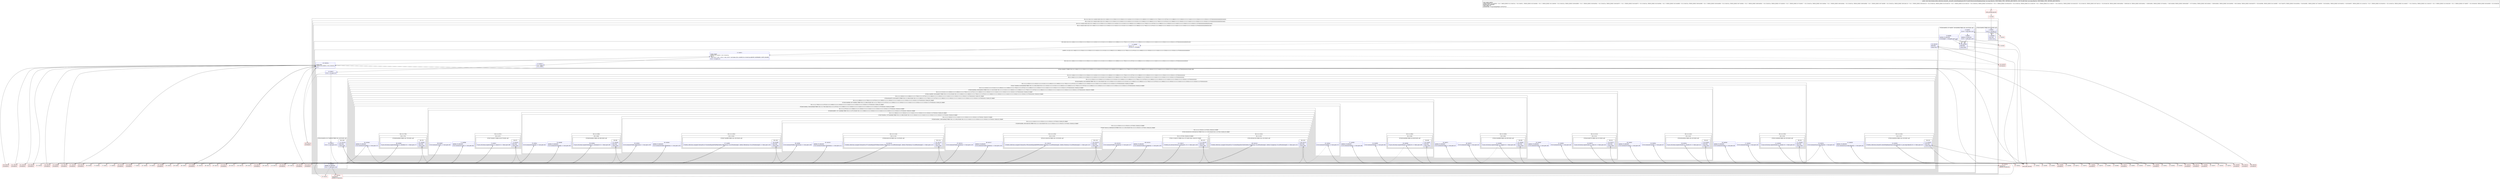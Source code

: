 digraph "CFG forkotlin.collections.ArraysKt__ArraysKt.contentDeepEquals([Ljava\/lang\/Object;[Ljava\/lang\/Object;)Z" {
subgraph cluster_Region_56052038 {
label = "R(1:(2:(1:3)|(1:(2:(1:145)|(3:10|(3:12|(1:(2:(1:140)|(1:(1:(1:(1:23)))(1:(1:(1:(1:33)))(1:(1:(1:(1:42)))(1:(1:(1:(1:51)))(1:(1:(1:(1:60)))(1:(1:(1:(1:69)))(1:(1:(1:(1:78)))(1:(1:(1:(1:87)))(1:(1:(1:(1:96)))(1:(1:(1:(1:105)))(1:(1:(1:(1:114)))(1:(1:(1:(1:123)))(1:(1:(1:(1:132)))(1:(1:137)(0)))))))))))))))))(0)|25)|144)))))";
node [shape=record,color=blue];
subgraph cluster_Region_2089733229 {
label = "R(2:(1:3)|(1:(2:(1:145)|(3:10|(3:12|(1:(2:(1:140)|(1:(1:(1:(1:23)))(1:(1:(1:(1:33)))(1:(1:(1:(1:42)))(1:(1:(1:(1:51)))(1:(1:(1:(1:60)))(1:(1:(1:(1:69)))(1:(1:(1:(1:78)))(1:(1:(1:(1:87)))(1:(1:(1:(1:96)))(1:(1:(1:(1:105)))(1:(1:(1:(1:114)))(1:(1:(1:(1:123)))(1:(1:(1:(1:132)))(1:(1:137)(0)))))))))))))))))(0)|25)|144))))";
node [shape=record,color=blue];
subgraph cluster_IfRegion_407294844 {
label = "IF [B:3:0x0001] THEN: R(1:3) ELSE: null";
node [shape=record,color=blue];
Node_3 [shape=record,label="{3\:\ 0x0001|if (r8 == r9) goto L3\l}"];
subgraph cluster_Region_1706245789 {
label = "R(1:3)";
node [shape=record,color=blue];
Node_4 [shape=record,label="{4\:\ 0x0003|RETURN\l|return true\l}"];
}
}
subgraph cluster_Region_1553421844 {
label = "R(1:(2:(1:145)|(3:10|(3:12|(1:(2:(1:140)|(1:(1:(1:(1:23)))(1:(1:(1:(1:33)))(1:(1:(1:(1:42)))(1:(1:(1:(1:51)))(1:(1:(1:(1:60)))(1:(1:(1:(1:69)))(1:(1:(1:(1:78)))(1:(1:(1:(1:87)))(1:(1:(1:(1:96)))(1:(1:(1:(1:105)))(1:(1:(1:(1:114)))(1:(1:(1:(1:123)))(1:(1:(1:(1:132)))(1:(1:137)(0)))))))))))))))))(0)|25)|144)))";
node [shape=record,color=blue];
subgraph cluster_Region_1458574415 {
label = "R(2:(1:145)|(3:10|(3:12|(1:(2:(1:140)|(1:(1:(1:(1:23)))(1:(1:(1:(1:33)))(1:(1:(1:(1:42)))(1:(1:(1:(1:51)))(1:(1:(1:(1:60)))(1:(1:(1:(1:69)))(1:(1:(1:(1:78)))(1:(1:(1:(1:87)))(1:(1:(1:(1:96)))(1:(1:(1:(1:105)))(1:(1:(1:(1:114)))(1:(1:(1:(1:123)))(1:(1:(1:(1:132)))(1:(1:137)(0)))))))))))))))))(0)|25)|144))";
node [shape=record,color=blue];
subgraph cluster_IfRegion_2021908702 {
label = "IF [B:6:0x0005, B:7:0x0007, B:9:0x000b] THEN: R(1:145) ELSE: null";
node [shape=record,color=blue];
Node_6 [shape=record,label="{6\:\ 0x0005|if (r8 == null) goto L145\l}"];
Node_7 [shape=record,label="{7\:\ 0x0007|ADDED_TO_REGION\l|if (r9 == null) goto L145\l}"];
Node_9 [shape=record,label="{9\:\ 0x000b|ADDED_TO_REGION\l|if (r8.length != r9.length) goto L145\l}"];
subgraph cluster_Region_70811269 {
label = "R(1:145)";
node [shape=record,color=blue];
Node_116 [shape=record,label="{116\:\ 0x0160|RETURN\l|return false\l}"];
}
}
subgraph cluster_Region_881530682 {
label = "R(3:10|(3:12|(1:(2:(1:140)|(1:(1:(1:(1:23)))(1:(1:(1:(1:33)))(1:(1:(1:(1:42)))(1:(1:(1:(1:51)))(1:(1:(1:(1:60)))(1:(1:(1:(1:69)))(1:(1:(1:(1:78)))(1:(1:(1:(1:87)))(1:(1:(1:(1:96)))(1:(1:(1:(1:105)))(1:(1:(1:(1:114)))(1:(1:(1:(1:123)))(1:(1:(1:(1:132)))(1:(1:137)(0)))))))))))))))))(0)|25)|144)";
node [shape=record,color=blue];
Node_11 [shape=record,label="{11\:\ 0x000f|int r2 = 0\lint int r3 = r8.length\l}"];
subgraph cluster_LoopRegion_1242185771 {
label = "LOOP:0: (3:12|(1:(2:(1:140)|(1:(1:(1:(1:23)))(1:(1:(1:(1:33)))(1:(1:(1:(1:42)))(1:(1:(1:(1:51)))(1:(1:(1:(1:60)))(1:(1:(1:(1:69)))(1:(1:(1:(1:78)))(1:(1:(1:(1:87)))(1:(1:(1:(1:96)))(1:(1:(1:(1:105)))(1:(1:(1:(1:114)))(1:(1:(1:(1:123)))(1:(1:(1:(1:132)))(1:(1:137)(0)))))))))))))))))(0)|25)";
node [shape=record,color=blue];
Node_12 [shape=record,label="{12\:\ 0x0011|LOOP_START\lLOOP:0: B:12:0x0011\-\>B:113:0x015a\lPHI: r2 \l  PHI: (r2v2 'i' int) = (r2v1 'i' int), (r2v3 'i' int) binds: [B:11:0x000f, B:113:0x015a] A[DONT_GENERATE, DONT_INLINE]\l|if (r2 \< r3) goto L12\l}"];
subgraph cluster_Region_1269495381 {
label = "R(3:12|(1:(2:(1:140)|(1:(1:(1:(1:23)))(1:(1:(1:(1:33)))(1:(1:(1:(1:42)))(1:(1:(1:(1:51)))(1:(1:(1:(1:60)))(1:(1:(1:(1:69)))(1:(1:(1:(1:78)))(1:(1:(1:(1:87)))(1:(1:(1:(1:96)))(1:(1:(1:(1:105)))(1:(1:(1:(1:114)))(1:(1:(1:(1:123)))(1:(1:(1:(1:132)))(1:(1:137)(0)))))))))))))))))(0)|25)";
node [shape=record,color=blue];
Node_13 [shape=record,label="{13\:\ 0x0013|T r4 = r8[r2]\lT r5 = r9[r2]\l}"];
subgraph cluster_IfRegion_1699113258 {
label = "IF [B:14:0x0017] THEN: R(1:(2:(1:140)|(1:(1:(1:(1:23)))(1:(1:(1:(1:33)))(1:(1:(1:(1:42)))(1:(1:(1:(1:51)))(1:(1:(1:(1:60)))(1:(1:(1:(1:69)))(1:(1:(1:(1:78)))(1:(1:(1:(1:87)))(1:(1:(1:(1:96)))(1:(1:(1:(1:105)))(1:(1:(1:(1:114)))(1:(1:(1:(1:123)))(1:(1:(1:(1:132)))(1:(1:137)(0))))))))))))))))) ELSE: R(0)";
node [shape=record,color=blue];
Node_14 [shape=record,label="{14\:\ 0x0017|if (r4 != r5) goto L14\l}"];
subgraph cluster_Region_1660534752 {
label = "R(1:(2:(1:140)|(1:(1:(1:(1:23)))(1:(1:(1:(1:33)))(1:(1:(1:(1:42)))(1:(1:(1:(1:51)))(1:(1:(1:(1:60)))(1:(1:(1:(1:69)))(1:(1:(1:(1:78)))(1:(1:(1:(1:87)))(1:(1:(1:(1:96)))(1:(1:(1:(1:105)))(1:(1:(1:(1:114)))(1:(1:(1:(1:123)))(1:(1:(1:(1:132)))(1:(1:137)(0)))))))))))))))))";
node [shape=record,color=blue];
subgraph cluster_Region_889032092 {
label = "R(2:(1:140)|(1:(1:(1:(1:23)))(1:(1:(1:(1:33)))(1:(1:(1:(1:42)))(1:(1:(1:(1:51)))(1:(1:(1:(1:60)))(1:(1:(1:(1:69)))(1:(1:(1:(1:78)))(1:(1:(1:(1:87)))(1:(1:(1:(1:96)))(1:(1:(1:(1:105)))(1:(1:(1:(1:114)))(1:(1:(1:(1:123)))(1:(1:(1:(1:132)))(1:(1:137)(0))))))))))))))))";
node [shape=record,color=blue];
subgraph cluster_IfRegion_160989311 {
label = "IF [B:16:0x001b, B:17:0x001d] THEN: R(1:140) ELSE: null";
node [shape=record,color=blue];
Node_16 [shape=record,label="{16\:\ 0x001b|if (r4 == null) goto L141\l}"];
Node_17 [shape=record,label="{17\:\ 0x001d|ADDED_TO_REGION\l|if (r5 == null) goto L139\l}"];
subgraph cluster_Region_1394548429 {
label = "R(1:140)";
node [shape=record,color=blue];
Node_114 [shape=record,label="{114\:\ 0x015e|RETURN\l|return false\l}"];
}
}
subgraph cluster_Region_345280125 {
label = "R(1:(1:(1:(1:23)))(1:(1:(1:(1:33)))(1:(1:(1:(1:42)))(1:(1:(1:(1:51)))(1:(1:(1:(1:60)))(1:(1:(1:(1:69)))(1:(1:(1:(1:78)))(1:(1:(1:(1:87)))(1:(1:(1:(1:96)))(1:(1:(1:(1:105)))(1:(1:(1:(1:114)))(1:(1:(1:(1:123)))(1:(1:(1:(1:132)))(1:(1:137)(0)))))))))))))))";
node [shape=record,color=blue];
subgraph cluster_IfRegion_285971071 {
label = "IF [B:20:0x0024, B:22:0x0028] THEN: R(1:(1:(1:23))) ELSE: R(1:(1:(1:(1:33)))(1:(1:(1:(1:42)))(1:(1:(1:(1:51)))(1:(1:(1:(1:60)))(1:(1:(1:(1:69)))(1:(1:(1:(1:78)))(1:(1:(1:(1:87)))(1:(1:(1:(1:96)))(1:(1:(1:(1:105)))(1:(1:(1:(1:114)))(1:(1:(1:(1:123)))(1:(1:(1:(1:132)))(1:(1:137)(0))))))))))))))";
node [shape=record,color=blue];
Node_20 [shape=record,label="{20\:\ 0x0024|if ((r4 instanceof java.lang.Object[]) == true) goto L18\l}"];
Node_22 [shape=record,label="{22\:\ 0x0028|ADDED_TO_REGION\l|if ((r5 instanceof java.lang.Object[]) == true) goto L20\l}"];
subgraph cluster_Region_993867184 {
label = "R(1:(1:(1:23)))";
node [shape=record,color=blue];
subgraph cluster_Region_1668603430 {
label = "R(1:(1:23))";
node [shape=record,color=blue];
subgraph cluster_IfRegion_227526229 {
label = "IF [B:24:0x0034] THEN: R(1:23) ELSE: null";
node [shape=record,color=blue];
Node_24 [shape=record,label="{24\:\ 0x0034|if (kotlin.collections.ArraysKt.contentDeepEquals((java.lang.Object[]) r4, (java.lang.Object[]) r5) == false) goto L22\l}"];
subgraph cluster_Region_1211518451 {
label = "R(1:23)";
node [shape=record,color=blue];
Node_25 [shape=record,label="{25\:\ 0x0036|RETURN\l|return false\l}"];
}
}
}
}
subgraph cluster_Region_2019677678 {
label = "R(1:(1:(1:(1:33)))(1:(1:(1:(1:42)))(1:(1:(1:(1:51)))(1:(1:(1:(1:60)))(1:(1:(1:(1:69)))(1:(1:(1:(1:78)))(1:(1:(1:(1:87)))(1:(1:(1:(1:96)))(1:(1:(1:(1:105)))(1:(1:(1:(1:114)))(1:(1:(1:(1:123)))(1:(1:(1:(1:132)))(1:(1:137)(0)))))))))))))) | ELSE_IF_CHAIN\l";
node [shape=record,color=blue];
subgraph cluster_IfRegion_1532424695 {
label = "IF [B:27:0x0039, B:29:0x003d] THEN: R(1:(1:(1:33))) ELSE: R(1:(1:(1:(1:42)))(1:(1:(1:(1:51)))(1:(1:(1:(1:60)))(1:(1:(1:(1:69)))(1:(1:(1:(1:78)))(1:(1:(1:(1:87)))(1:(1:(1:(1:96)))(1:(1:(1:(1:105)))(1:(1:(1:(1:114)))(1:(1:(1:(1:123)))(1:(1:(1:(1:132)))(1:(1:137)(0))))))))))))) | ELSE_IF_CHAIN\l";
node [shape=record,color=blue];
Node_27 [shape=record,label="{27\:\ 0x0039|if ((r4 instanceof byte[]) == true) goto L28\l}"];
Node_29 [shape=record,label="{29\:\ 0x003d|ADDED_TO_REGION\l|if ((r5 instanceof byte[]) == true) goto L30\l}"];
subgraph cluster_Region_715390951 {
label = "R(1:(1:(1:33)))";
node [shape=record,color=blue];
subgraph cluster_Region_1877184891 {
label = "R(1:(1:33))";
node [shape=record,color=blue];
subgraph cluster_IfRegion_369101210 {
label = "IF [B:31:0x0049] THEN: R(1:33) ELSE: null";
node [shape=record,color=blue];
Node_31 [shape=record,label="{31\:\ 0x0049|if (java.util.Arrays.equals((byte[]) r4, (byte[]) r5) == false) goto L32\l}"];
subgraph cluster_Region_364904609 {
label = "R(1:33)";
node [shape=record,color=blue];
Node_32 [shape=record,label="{32\:\ 0x004b|RETURN\l|return false\l}"];
}
}
}
}
subgraph cluster_Region_1668839762 {
label = "R(1:(1:(1:(1:42)))(1:(1:(1:(1:51)))(1:(1:(1:(1:60)))(1:(1:(1:(1:69)))(1:(1:(1:(1:78)))(1:(1:(1:(1:87)))(1:(1:(1:(1:96)))(1:(1:(1:(1:105)))(1:(1:(1:(1:114)))(1:(1:(1:(1:123)))(1:(1:(1:(1:132)))(1:(1:137)(0))))))))))))) | ELSE_IF_CHAIN\l";
node [shape=record,color=blue];
subgraph cluster_IfRegion_1532361039 {
label = "IF [B:34:0x004e, B:36:0x0052] THEN: R(1:(1:(1:42))) ELSE: R(1:(1:(1:(1:51)))(1:(1:(1:(1:60)))(1:(1:(1:(1:69)))(1:(1:(1:(1:78)))(1:(1:(1:(1:87)))(1:(1:(1:(1:96)))(1:(1:(1:(1:105)))(1:(1:(1:(1:114)))(1:(1:(1:(1:123)))(1:(1:(1:(1:132)))(1:(1:137)(0)))))))))))) | ELSE_IF_CHAIN\l";
node [shape=record,color=blue];
Node_34 [shape=record,label="{34\:\ 0x004e|if ((r4 instanceof short[]) == true) goto L37\l}"];
Node_36 [shape=record,label="{36\:\ 0x0052|ADDED_TO_REGION\l|if ((r5 instanceof short[]) == true) goto L39\l}"];
subgraph cluster_Region_1444019741 {
label = "R(1:(1:(1:42)))";
node [shape=record,color=blue];
subgraph cluster_Region_629851629 {
label = "R(1:(1:42))";
node [shape=record,color=blue];
subgraph cluster_IfRegion_681259294 {
label = "IF [B:38:0x005e] THEN: R(1:42) ELSE: null";
node [shape=record,color=blue];
Node_38 [shape=record,label="{38\:\ 0x005e|if (java.util.Arrays.equals((short[]) r4, (short[]) r5) == false) goto L41\l}"];
subgraph cluster_Region_819596533 {
label = "R(1:42)";
node [shape=record,color=blue];
Node_39 [shape=record,label="{39\:\ 0x0060|RETURN\l|return false\l}"];
}
}
}
}
subgraph cluster_Region_273170773 {
label = "R(1:(1:(1:(1:51)))(1:(1:(1:(1:60)))(1:(1:(1:(1:69)))(1:(1:(1:(1:78)))(1:(1:(1:(1:87)))(1:(1:(1:(1:96)))(1:(1:(1:(1:105)))(1:(1:(1:(1:114)))(1:(1:(1:(1:123)))(1:(1:(1:(1:132)))(1:(1:137)(0)))))))))))) | ELSE_IF_CHAIN\l";
node [shape=record,color=blue];
subgraph cluster_IfRegion_1143911603 {
label = "IF [B:41:0x0063, B:43:0x0067] THEN: R(1:(1:(1:51))) ELSE: R(1:(1:(1:(1:60)))(1:(1:(1:(1:69)))(1:(1:(1:(1:78)))(1:(1:(1:(1:87)))(1:(1:(1:(1:96)))(1:(1:(1:(1:105)))(1:(1:(1:(1:114)))(1:(1:(1:(1:123)))(1:(1:(1:(1:132)))(1:(1:137)(0))))))))))) | ELSE_IF_CHAIN\l";
node [shape=record,color=blue];
Node_41 [shape=record,label="{41\:\ 0x0063|if ((r4 instanceof int[]) == true) goto L46\l}"];
Node_43 [shape=record,label="{43\:\ 0x0067|ADDED_TO_REGION\l|if ((r5 instanceof int[]) == true) goto L48\l}"];
subgraph cluster_Region_1240507479 {
label = "R(1:(1:(1:51)))";
node [shape=record,color=blue];
subgraph cluster_Region_975615273 {
label = "R(1:(1:51))";
node [shape=record,color=blue];
subgraph cluster_IfRegion_1383348597 {
label = "IF [B:45:0x0073] THEN: R(1:51) ELSE: null";
node [shape=record,color=blue];
Node_45 [shape=record,label="{45\:\ 0x0073|if (java.util.Arrays.equals((int[]) r4, (int[]) r5) == false) goto L50\l}"];
subgraph cluster_Region_1526446908 {
label = "R(1:51)";
node [shape=record,color=blue];
Node_46 [shape=record,label="{46\:\ 0x0075|RETURN\l|return false\l}"];
}
}
}
}
subgraph cluster_Region_141233119 {
label = "R(1:(1:(1:(1:60)))(1:(1:(1:(1:69)))(1:(1:(1:(1:78)))(1:(1:(1:(1:87)))(1:(1:(1:(1:96)))(1:(1:(1:(1:105)))(1:(1:(1:(1:114)))(1:(1:(1:(1:123)))(1:(1:(1:(1:132)))(1:(1:137)(0))))))))))) | ELSE_IF_CHAIN\l";
node [shape=record,color=blue];
subgraph cluster_IfRegion_647970293 {
label = "IF [B:48:0x0078, B:50:0x007c] THEN: R(1:(1:(1:60))) ELSE: R(1:(1:(1:(1:69)))(1:(1:(1:(1:78)))(1:(1:(1:(1:87)))(1:(1:(1:(1:96)))(1:(1:(1:(1:105)))(1:(1:(1:(1:114)))(1:(1:(1:(1:123)))(1:(1:(1:(1:132)))(1:(1:137)(0)))))))))) | ELSE_IF_CHAIN\l";
node [shape=record,color=blue];
Node_48 [shape=record,label="{48\:\ 0x0078|if ((r4 instanceof long[]) == true) goto L55\l}"];
Node_50 [shape=record,label="{50\:\ 0x007c|ADDED_TO_REGION\l|if ((r5 instanceof long[]) == true) goto L57\l}"];
subgraph cluster_Region_1156957337 {
label = "R(1:(1:(1:60)))";
node [shape=record,color=blue];
subgraph cluster_Region_1274396371 {
label = "R(1:(1:60))";
node [shape=record,color=blue];
subgraph cluster_IfRegion_1476262905 {
label = "IF [B:52:0x0088] THEN: R(1:60) ELSE: null";
node [shape=record,color=blue];
Node_52 [shape=record,label="{52\:\ 0x0088|if (java.util.Arrays.equals((long[]) r4, (long[]) r5) == false) goto L59\l}"];
subgraph cluster_Region_1288756938 {
label = "R(1:60)";
node [shape=record,color=blue];
Node_53 [shape=record,label="{53\:\ 0x008a|RETURN\l|return false\l}"];
}
}
}
}
subgraph cluster_Region_481624444 {
label = "R(1:(1:(1:(1:69)))(1:(1:(1:(1:78)))(1:(1:(1:(1:87)))(1:(1:(1:(1:96)))(1:(1:(1:(1:105)))(1:(1:(1:(1:114)))(1:(1:(1:(1:123)))(1:(1:(1:(1:132)))(1:(1:137)(0)))))))))) | ELSE_IF_CHAIN\l";
node [shape=record,color=blue];
subgraph cluster_IfRegion_1724335769 {
label = "IF [B:55:0x008d, B:57:0x0091] THEN: R(1:(1:(1:69))) ELSE: R(1:(1:(1:(1:78)))(1:(1:(1:(1:87)))(1:(1:(1:(1:96)))(1:(1:(1:(1:105)))(1:(1:(1:(1:114)))(1:(1:(1:(1:123)))(1:(1:(1:(1:132)))(1:(1:137)(0))))))))) | ELSE_IF_CHAIN\l";
node [shape=record,color=blue];
Node_55 [shape=record,label="{55\:\ 0x008d|if ((r4 instanceof float[]) == true) goto L64\l}"];
Node_57 [shape=record,label="{57\:\ 0x0091|ADDED_TO_REGION\l|if ((r5 instanceof float[]) == true) goto L66\l}"];
subgraph cluster_Region_1989070719 {
label = "R(1:(1:(1:69)))";
node [shape=record,color=blue];
subgraph cluster_Region_283894875 {
label = "R(1:(1:69))";
node [shape=record,color=blue];
subgraph cluster_IfRegion_353068197 {
label = "IF [B:59:0x009d] THEN: R(1:69) ELSE: null";
node [shape=record,color=blue];
Node_59 [shape=record,label="{59\:\ 0x009d|if (java.util.Arrays.equals((float[]) r4, (float[]) r5) == false) goto L68\l}"];
subgraph cluster_Region_1518816770 {
label = "R(1:69)";
node [shape=record,color=blue];
Node_60 [shape=record,label="{60\:\ 0x009f|RETURN\l|return false\l}"];
}
}
}
}
subgraph cluster_Region_1846352591 {
label = "R(1:(1:(1:(1:78)))(1:(1:(1:(1:87)))(1:(1:(1:(1:96)))(1:(1:(1:(1:105)))(1:(1:(1:(1:114)))(1:(1:(1:(1:123)))(1:(1:(1:(1:132)))(1:(1:137)(0))))))))) | ELSE_IF_CHAIN\l";
node [shape=record,color=blue];
subgraph cluster_IfRegion_1243906916 {
label = "IF [B:62:0x00a2, B:64:0x00a6] THEN: R(1:(1:(1:78))) ELSE: R(1:(1:(1:(1:87)))(1:(1:(1:(1:96)))(1:(1:(1:(1:105)))(1:(1:(1:(1:114)))(1:(1:(1:(1:123)))(1:(1:(1:(1:132)))(1:(1:137)(0)))))))) | ELSE_IF_CHAIN\l";
node [shape=record,color=blue];
Node_62 [shape=record,label="{62\:\ 0x00a2|if ((r4 instanceof double[]) == true) goto L73\l}"];
Node_64 [shape=record,label="{64\:\ 0x00a6|ADDED_TO_REGION\l|if ((r5 instanceof double[]) == true) goto L75\l}"];
subgraph cluster_Region_1861801286 {
label = "R(1:(1:(1:78)))";
node [shape=record,color=blue];
subgraph cluster_Region_561917438 {
label = "R(1:(1:78))";
node [shape=record,color=blue];
subgraph cluster_IfRegion_1916705770 {
label = "IF [B:66:0x00b2] THEN: R(1:78) ELSE: null";
node [shape=record,color=blue];
Node_66 [shape=record,label="{66\:\ 0x00b2|if (java.util.Arrays.equals((double[]) r4, (double[]) r5) == false) goto L77\l}"];
subgraph cluster_Region_1105821837 {
label = "R(1:78)";
node [shape=record,color=blue];
Node_67 [shape=record,label="{67\:\ 0x00b4|RETURN\l|return false\l}"];
}
}
}
}
subgraph cluster_Region_1194602781 {
label = "R(1:(1:(1:(1:87)))(1:(1:(1:(1:96)))(1:(1:(1:(1:105)))(1:(1:(1:(1:114)))(1:(1:(1:(1:123)))(1:(1:(1:(1:132)))(1:(1:137)(0)))))))) | ELSE_IF_CHAIN\l";
node [shape=record,color=blue];
subgraph cluster_IfRegion_781314234 {
label = "IF [B:69:0x00b7, B:71:0x00bb] THEN: R(1:(1:(1:87))) ELSE: R(1:(1:(1:(1:96)))(1:(1:(1:(1:105)))(1:(1:(1:(1:114)))(1:(1:(1:(1:123)))(1:(1:(1:(1:132)))(1:(1:137)(0))))))) | ELSE_IF_CHAIN\l";
node [shape=record,color=blue];
Node_69 [shape=record,label="{69\:\ 0x00b7|if ((r4 instanceof char[]) == true) goto L82\l}"];
Node_71 [shape=record,label="{71\:\ 0x00bb|ADDED_TO_REGION\l|if ((r5 instanceof char[]) == true) goto L84\l}"];
subgraph cluster_Region_1875807832 {
label = "R(1:(1:(1:87)))";
node [shape=record,color=blue];
subgraph cluster_Region_1057972098 {
label = "R(1:(1:87))";
node [shape=record,color=blue];
subgraph cluster_IfRegion_1626443649 {
label = "IF [B:73:0x00c7] THEN: R(1:87) ELSE: null";
node [shape=record,color=blue];
Node_73 [shape=record,label="{73\:\ 0x00c7|if (java.util.Arrays.equals((char[]) r4, (char[]) r5) == false) goto L86\l}"];
subgraph cluster_Region_854547718 {
label = "R(1:87)";
node [shape=record,color=blue];
Node_74 [shape=record,label="{74\:\ 0x00c9|RETURN\l|return false\l}"];
}
}
}
}
subgraph cluster_Region_1421164191 {
label = "R(1:(1:(1:(1:96)))(1:(1:(1:(1:105)))(1:(1:(1:(1:114)))(1:(1:(1:(1:123)))(1:(1:(1:(1:132)))(1:(1:137)(0))))))) | ELSE_IF_CHAIN\l";
node [shape=record,color=blue];
subgraph cluster_IfRegion_245374808 {
label = "IF [B:76:0x00cc, B:78:0x00d0] THEN: R(1:(1:(1:96))) ELSE: R(1:(1:(1:(1:105)))(1:(1:(1:(1:114)))(1:(1:(1:(1:123)))(1:(1:(1:(1:132)))(1:(1:137)(0)))))) | ELSE_IF_CHAIN\l";
node [shape=record,color=blue];
Node_76 [shape=record,label="{76\:\ 0x00cc|if ((r4 instanceof boolean[]) == true) goto L91\l}"];
Node_78 [shape=record,label="{78\:\ 0x00d0|ADDED_TO_REGION\l|if ((r5 instanceof boolean[]) == true) goto L93\l}"];
subgraph cluster_Region_1335023135 {
label = "R(1:(1:(1:96)))";
node [shape=record,color=blue];
subgraph cluster_Region_170156832 {
label = "R(1:(1:96))";
node [shape=record,color=blue];
subgraph cluster_IfRegion_147272877 {
label = "IF [B:80:0x00dc] THEN: R(1:96) ELSE: null";
node [shape=record,color=blue];
Node_80 [shape=record,label="{80\:\ 0x00dc|if (java.util.Arrays.equals((boolean[]) r4, (boolean[]) r5) == false) goto L95\l}"];
subgraph cluster_Region_1114310671 {
label = "R(1:96)";
node [shape=record,color=blue];
Node_81 [shape=record,label="{81\:\ 0x00de|RETURN\l|return false\l}"];
}
}
}
}
subgraph cluster_Region_1062700827 {
label = "R(1:(1:(1:(1:105)))(1:(1:(1:(1:114)))(1:(1:(1:(1:123)))(1:(1:(1:(1:132)))(1:(1:137)(0)))))) | ELSE_IF_CHAIN\l";
node [shape=record,color=blue];
subgraph cluster_IfRegion_699582775 {
label = "IF [B:83:0x00e1, B:85:0x00e5] THEN: R(1:(1:(1:105))) ELSE: R(1:(1:(1:(1:114)))(1:(1:(1:(1:123)))(1:(1:(1:(1:132)))(1:(1:137)(0))))) | ELSE_IF_CHAIN\l";
node [shape=record,color=blue];
Node_83 [shape=record,label="{83\:\ 0x00e1|if ((r4 instanceof kotlin.UByteArray) == true) goto L100\l}"];
Node_85 [shape=record,label="{85\:\ 0x00e5|ADDED_TO_REGION\l|if ((r5 instanceof kotlin.UByteArray) == true) goto L102\l}"];
subgraph cluster_Region_1722584256 {
label = "R(1:(1:(1:105)))";
node [shape=record,color=blue];
subgraph cluster_Region_1337511510 {
label = "R(1:(1:105))";
node [shape=record,color=blue];
subgraph cluster_IfRegion_1171506695 {
label = "IF [B:87:0x00f9] THEN: R(1:105) ELSE: null";
node [shape=record,color=blue];
Node_87 [shape=record,label="{87\:\ 0x00f9|if (kotlin.collections.unsigned.UArraysKt.m710contentEqualskV0jMPg(((kotlin.UByteArray) r4).m228unboximpl(), ((kotlin.UByteArray) r5).m228unboximpl()) == false) goto L104\l}"];
subgraph cluster_Region_1435077854 {
label = "R(1:105)";
node [shape=record,color=blue];
Node_88 [shape=record,label="{88\:\ 0x00fb|RETURN\l|return false\l}"];
}
}
}
}
subgraph cluster_Region_1449502251 {
label = "R(1:(1:(1:(1:114)))(1:(1:(1:(1:123)))(1:(1:(1:(1:132)))(1:(1:137)(0))))) | ELSE_IF_CHAIN\l";
node [shape=record,color=blue];
subgraph cluster_IfRegion_1267161914 {
label = "IF [B:90:0x00fe, B:92:0x0102] THEN: R(1:(1:(1:114))) ELSE: R(1:(1:(1:(1:123)))(1:(1:(1:(1:132)))(1:(1:137)(0)))) | ELSE_IF_CHAIN\l";
node [shape=record,color=blue];
Node_90 [shape=record,label="{90\:\ 0x00fe|if ((r4 instanceof kotlin.UShortArray) == true) goto L109\l}"];
Node_92 [shape=record,label="{92\:\ 0x0102|ADDED_TO_REGION\l|if ((r5 instanceof kotlin.UShortArray) == true) goto L111\l}"];
subgraph cluster_Region_1412295339 {
label = "R(1:(1:(1:114)))";
node [shape=record,color=blue];
subgraph cluster_Region_1575896070 {
label = "R(1:(1:114))";
node [shape=record,color=blue];
subgraph cluster_IfRegion_2052357307 {
label = "IF [B:94:0x0116] THEN: R(1:114) ELSE: null";
node [shape=record,color=blue];
Node_94 [shape=record,label="{94\:\ 0x0116|if (kotlin.collections.unsigned.UArraysKt.m707contentEqualsFGO6Aew(((kotlin.UShortArray) r4).m488unboximpl(), ((kotlin.UShortArray) r5).m488unboximpl()) == false) goto L113\l}"];
subgraph cluster_Region_1150864409 {
label = "R(1:114)";
node [shape=record,color=blue];
Node_95 [shape=record,label="{95\:\ 0x0118|RETURN\l|return false\l}"];
}
}
}
}
subgraph cluster_Region_1068985951 {
label = "R(1:(1:(1:(1:123)))(1:(1:(1:(1:132)))(1:(1:137)(0)))) | ELSE_IF_CHAIN\l";
node [shape=record,color=blue];
subgraph cluster_IfRegion_1158740407 {
label = "IF [B:97:0x011b, B:99:0x011f] THEN: R(1:(1:(1:123))) ELSE: R(1:(1:(1:(1:132)))(1:(1:137)(0))) | ELSE_IF_CHAIN\l";
node [shape=record,color=blue];
Node_97 [shape=record,label="{97\:\ 0x011b|if ((r4 instanceof kotlin.UIntArray) == true) goto L118\l}"];
Node_99 [shape=record,label="{99\:\ 0x011f|ADDED_TO_REGION\l|if ((r5 instanceof kotlin.UIntArray) == true) goto L120\l}"];
subgraph cluster_Region_74752944 {
label = "R(1:(1:(1:123)))";
node [shape=record,color=blue];
subgraph cluster_Region_722798924 {
label = "R(1:(1:123))";
node [shape=record,color=blue];
subgraph cluster_IfRegion_514391276 {
label = "IF [B:101:0x0133] THEN: R(1:123) ELSE: null";
node [shape=record,color=blue];
Node_101 [shape=record,label="{101\:\ 0x0133|if (kotlin.collections.unsigned.UArraysKt.m708contentEqualsKJPZfPQ(((kotlin.UIntArray) r4).m306unboximpl(), ((kotlin.UIntArray) r5).m306unboximpl()) == false) goto L122\l}"];
subgraph cluster_Region_695201843 {
label = "R(1:123)";
node [shape=record,color=blue];
Node_102 [shape=record,label="{102\:\ 0x0135|RETURN\l|return false\l}"];
}
}
}
}
subgraph cluster_Region_758036183 {
label = "R(1:(1:(1:(1:132)))(1:(1:137)(0))) | ELSE_IF_CHAIN\l";
node [shape=record,color=blue];
subgraph cluster_IfRegion_1862744712 {
label = "IF [B:104:0x0138, B:106:0x013c] THEN: R(1:(1:(1:132))) ELSE: R(1:(1:137)(0)) | ELSE_IF_CHAIN\l";
node [shape=record,color=blue];
Node_104 [shape=record,label="{104\:\ 0x0138|if ((r4 instanceof kotlin.ULongArray) == true) goto L127\l}"];
Node_106 [shape=record,label="{106\:\ 0x013c|ADDED_TO_REGION\l|if ((r5 instanceof kotlin.ULongArray) == true) goto L129\l}"];
subgraph cluster_Region_208075233 {
label = "R(1:(1:(1:132)))";
node [shape=record,color=blue];
subgraph cluster_Region_263900744 {
label = "R(1:(1:132))";
node [shape=record,color=blue];
subgraph cluster_IfRegion_913252983 {
label = "IF [B:108:0x0150] THEN: R(1:132) ELSE: null";
node [shape=record,color=blue];
Node_108 [shape=record,label="{108\:\ 0x0150|if (kotlin.collections.unsigned.UArraysKt.m712contentEqualslec5QzE(((kotlin.ULongArray) r4).m384unboximpl(), ((kotlin.ULongArray) r5).m384unboximpl()) == false) goto L131\l}"];
subgraph cluster_Region_1501714916 {
label = "R(1:132)";
node [shape=record,color=blue];
Node_109 [shape=record,label="{109\:\ 0x0152|RETURN\l|return false\l}"];
}
}
}
}
subgraph cluster_Region_21152781 {
label = "R(1:(1:137)(0)) | ELSE_IF_CHAIN\l";
node [shape=record,color=blue];
subgraph cluster_IfRegion_1961928780 {
label = "IF [B:111:0x0157] THEN: R(1:137) ELSE: R(0) | ELSE_IF_CHAIN\l";
node [shape=record,color=blue];
Node_111 [shape=record,label="{111\:\ 0x0157|if (kotlin.jvm.internal.Intrinsics.areEqual(r4, r5) == false) goto L136\l}"];
subgraph cluster_Region_986750005 {
label = "R(1:137)";
node [shape=record,color=blue];
Node_112 [shape=record,label="{112\:\ 0x0159|RETURN\l|return false\l}"];
}
subgraph cluster_Region_1665260969 {
label = "R(0)";
node [shape=record,color=blue];
}
}
}
}
}
}
}
}
}
}
}
}
}
}
}
}
}
}
}
}
}
}
}
}
}
}
}
}
}
}
}
subgraph cluster_Region_675800412 {
label = "R(0)";
node [shape=record,color=blue];
}
}
Node_113 [shape=record,label="{113\:\ 0x015a|LOOP_END\lLOOP:0: B:12:0x0011\-\>B:113:0x015a\l|r2++\l}"];
}
}
Node_115 [shape=record,label="{115\:\ 0x015f|RETURN\l|return true\l}"];
}
}
}
}
}
Node_0 [shape=record,color=red,label="{0\:\ ?|MTH_ENTER_BLOCK\l}"];
Node_2 [shape=record,color=red,label="{2\:\ 0x0000}"];
Node_1 [shape=record,color=red,label="{1\:\ ?|MTH_EXIT_BLOCK\l}"];
Node_5 [shape=record,color=red,label="{5\:\ 0x0004}"];
Node_8 [shape=record,color=red,label="{8\:\ 0x0009}"];
Node_19 [shape=record,color=red,label="{19\:\ 0x0021}"];
Node_21 [shape=record,color=red,label="{21\:\ 0x0026}"];
Node_23 [shape=record,color=red,label="{23\:\ 0x002a}"];
Node_125 [shape=record,color=red,label="{125\:\ 0x0036|SYNTHETIC\l}"];
Node_134 [shape=record,color=red,label="{134\:\ 0x015a|SYNTHETIC\l}"];
Node_26 [shape=record,color=red,label="{26\:\ 0x0037}"];
Node_28 [shape=record,color=red,label="{28\:\ 0x003b}"];
Node_30 [shape=record,color=red,label="{30\:\ 0x003f}"];
Node_127 [shape=record,color=red,label="{127\:\ 0x004b|SYNTHETIC\l}"];
Node_135 [shape=record,color=red,label="{135\:\ 0x015a|SYNTHETIC\l}"];
Node_33 [shape=record,color=red,label="{33\:\ 0x004c}"];
Node_35 [shape=record,color=red,label="{35\:\ 0x0050}"];
Node_37 [shape=record,color=red,label="{37\:\ 0x0054}"];
Node_131 [shape=record,color=red,label="{131\:\ 0x0060|SYNTHETIC\l}"];
Node_136 [shape=record,color=red,label="{136\:\ 0x015a|SYNTHETIC\l}"];
Node_40 [shape=record,color=red,label="{40\:\ 0x0061}"];
Node_42 [shape=record,color=red,label="{42\:\ 0x0065}"];
Node_44 [shape=record,color=red,label="{44\:\ 0x0069}"];
Node_132 [shape=record,color=red,label="{132\:\ 0x0075|SYNTHETIC\l}"];
Node_137 [shape=record,color=red,label="{137\:\ 0x015a|SYNTHETIC\l}"];
Node_47 [shape=record,color=red,label="{47\:\ 0x0076}"];
Node_49 [shape=record,color=red,label="{49\:\ 0x007a}"];
Node_51 [shape=record,color=red,label="{51\:\ 0x007e}"];
Node_117 [shape=record,color=red,label="{117\:\ 0x008a|SYNTHETIC\l}"];
Node_138 [shape=record,color=red,label="{138\:\ 0x015a|SYNTHETIC\l}"];
Node_54 [shape=record,color=red,label="{54\:\ 0x008b}"];
Node_56 [shape=record,color=red,label="{56\:\ 0x008f}"];
Node_58 [shape=record,color=red,label="{58\:\ 0x0093}"];
Node_122 [shape=record,color=red,label="{122\:\ 0x009f|SYNTHETIC\l}"];
Node_139 [shape=record,color=red,label="{139\:\ 0x015a|SYNTHETIC\l}"];
Node_61 [shape=record,color=red,label="{61\:\ 0x00a0}"];
Node_63 [shape=record,color=red,label="{63\:\ 0x00a4}"];
Node_65 [shape=record,color=red,label="{65\:\ 0x00a8}"];
Node_123 [shape=record,color=red,label="{123\:\ 0x00b4|SYNTHETIC\l}"];
Node_140 [shape=record,color=red,label="{140\:\ 0x015a|SYNTHETIC\l}"];
Node_68 [shape=record,color=red,label="{68\:\ 0x00b5}"];
Node_70 [shape=record,color=red,label="{70\:\ 0x00b9}"];
Node_72 [shape=record,color=red,label="{72\:\ 0x00bd}"];
Node_126 [shape=record,color=red,label="{126\:\ 0x00c9|SYNTHETIC\l}"];
Node_141 [shape=record,color=red,label="{141\:\ 0x015a|SYNTHETIC\l}"];
Node_75 [shape=record,color=red,label="{75\:\ 0x00ca}"];
Node_77 [shape=record,color=red,label="{77\:\ 0x00ce}"];
Node_79 [shape=record,color=red,label="{79\:\ 0x00d2}"];
Node_130 [shape=record,color=red,label="{130\:\ 0x00de|SYNTHETIC\l}"];
Node_142 [shape=record,color=red,label="{142\:\ 0x015a|SYNTHETIC\l}"];
Node_82 [shape=record,color=red,label="{82\:\ 0x00df}"];
Node_84 [shape=record,color=red,label="{84\:\ 0x00e3}"];
Node_86 [shape=record,color=red,label="{86\:\ 0x00e7}"];
Node_133 [shape=record,color=red,label="{133\:\ 0x00fb|SYNTHETIC\l}"];
Node_143 [shape=record,color=red,label="{143\:\ 0x015a|SYNTHETIC\l}"];
Node_89 [shape=record,color=red,label="{89\:\ 0x00fc}"];
Node_91 [shape=record,color=red,label="{91\:\ 0x0100}"];
Node_93 [shape=record,color=red,label="{93\:\ 0x0104}"];
Node_119 [shape=record,color=red,label="{119\:\ 0x0118|SYNTHETIC\l}"];
Node_144 [shape=record,color=red,label="{144\:\ 0x015a|SYNTHETIC\l}"];
Node_96 [shape=record,color=red,label="{96\:\ 0x0119}"];
Node_98 [shape=record,color=red,label="{98\:\ 0x011d}"];
Node_100 [shape=record,color=red,label="{100\:\ 0x0121}"];
Node_124 [shape=record,color=red,label="{124\:\ 0x0135|SYNTHETIC\l}"];
Node_145 [shape=record,color=red,label="{145\:\ 0x015a|SYNTHETIC\l}"];
Node_103 [shape=record,color=red,label="{103\:\ 0x0136}"];
Node_105 [shape=record,color=red,label="{105\:\ 0x013a}"];
Node_107 [shape=record,color=red,label="{107\:\ 0x013e}"];
Node_128 [shape=record,color=red,label="{128\:\ 0x0152|SYNTHETIC\l}"];
Node_146 [shape=record,color=red,label="{146\:\ 0x015a|SYNTHETIC\l}"];
Node_110 [shape=record,color=red,label="{110\:\ 0x0153}"];
Node_129 [shape=record,color=red,label="{129\:\ 0x0159|SYNTHETIC\l}"];
Node_147 [shape=record,color=red,label="{147\:\ 0x015a|SYNTHETIC\l}"];
Node_121 [shape=record,color=red,label="{121\:\ 0x015e|SYNTHETIC\lADDED_TO_REGION\l}"];
Node_120 [shape=record,color=red,label="{120\:\ 0x015e|SYNTHETIC\lADDED_TO_REGION\l}"];
Node_148 [shape=record,color=red,label="{148\:\ 0x015a|SYNTHETIC\l}"];
Node_118 [shape=record,color=red,label="{118\:\ 0x015f|SYNTHETIC\l}"];
MethodNode[shape=record,label="{public static final boolean kotlin.collections.ArraysKt__ArraysKt.contentDeepEquals((r8v0 T[] A[D('$this$contentDeepEqualsImpl' java.lang.Object[]), IMMUTABLE_TYPE, METHOD_ARGUMENT]), (r9v0 T[] A[D('other' java.lang.Object[]), IMMUTABLE_TYPE, METHOD_ARGUMENT]))  | USE_LINES_HINTS\lCROSS_EDGE: B:25:0x0036 \-\> B:1:?, BACK_EDGE: B:113:0x015a \-\> B:12:0x0011, CROSS_EDGE: B:32:0x004b \-\> B:1:?, CROSS_EDGE: B:31:0x0049 \-\> B:113:0x015a, CROSS_EDGE: B:39:0x0060 \-\> B:1:?, CROSS_EDGE: B:38:0x005e \-\> B:113:0x015a, CROSS_EDGE: B:46:0x0075 \-\> B:1:?, CROSS_EDGE: B:45:0x0073 \-\> B:113:0x015a, CROSS_EDGE: B:53:0x008a \-\> B:1:?, CROSS_EDGE: B:52:0x0088 \-\> B:113:0x015a, CROSS_EDGE: B:60:0x009f \-\> B:1:?, CROSS_EDGE: B:59:0x009d \-\> B:113:0x015a, CROSS_EDGE: B:67:0x00b4 \-\> B:1:?, CROSS_EDGE: B:66:0x00b2 \-\> B:113:0x015a, CROSS_EDGE: B:74:0x00c9 \-\> B:1:?, CROSS_EDGE: B:73:0x00c7 \-\> B:113:0x015a, CROSS_EDGE: B:81:0x00de \-\> B:1:?, CROSS_EDGE: B:80:0x00dc \-\> B:113:0x015a, CROSS_EDGE: B:88:0x00fb \-\> B:1:?, CROSS_EDGE: B:87:0x00f9 \-\> B:113:0x015a, CROSS_EDGE: B:95:0x0118 \-\> B:1:?, CROSS_EDGE: B:94:0x0116 \-\> B:113:0x015a, CROSS_EDGE: B:102:0x0135 \-\> B:1:?, CROSS_EDGE: B:101:0x0133 \-\> B:113:0x015a, CROSS_EDGE: B:109:0x0152 \-\> B:1:?, CROSS_EDGE: B:108:0x0150 \-\> B:113:0x015a, CROSS_EDGE: B:112:0x0159 \-\> B:1:?, CROSS_EDGE: B:111:0x0157 \-\> B:113:0x015a, CROSS_EDGE: B:104:0x0138 \-\> B:110:0x0153, CROSS_EDGE: B:97:0x011b \-\> B:103:0x0136, CROSS_EDGE: B:90:0x00fe \-\> B:96:0x0119, CROSS_EDGE: B:83:0x00e1 \-\> B:89:0x00fc, CROSS_EDGE: B:76:0x00cc \-\> B:82:0x00df, CROSS_EDGE: B:69:0x00b7 \-\> B:75:0x00ca, CROSS_EDGE: B:62:0x00a2 \-\> B:68:0x00b5, CROSS_EDGE: B:55:0x008d \-\> B:61:0x00a0, CROSS_EDGE: B:48:0x0078 \-\> B:54:0x008b, CROSS_EDGE: B:41:0x0063 \-\> B:47:0x0076, CROSS_EDGE: B:34:0x004e \-\> B:40:0x0061, CROSS_EDGE: B:27:0x0039 \-\> B:33:0x004c, CROSS_EDGE: B:20:0x0024 \-\> B:26:0x0037, CROSS_EDGE: B:114:0x015e \-\> B:1:?, CROSS_EDGE: B:16:0x001b \-\> B:114:0x015e, CROSS_EDGE: B:14:0x0017 \-\> B:113:0x015a, CROSS_EDGE: B:115:0x015f \-\> B:1:?, CROSS_EDGE: B:116:0x0160 \-\> B:1:?, CROSS_EDGE: B:7:0x0007 \-\> B:116:0x0160, CROSS_EDGE: B:6:0x0005 \-\> B:116:0x0160\lINLINE_NOT_NEEDED\lTYPE_VARS: [T]\lSIGNATURE: \<T:Ljava\/lang\/Object;\>([TT;[TT;)Z\l}"];
MethodNode -> Node_0;Node_3 -> Node_4;
Node_3 -> Node_5[style=dashed];
Node_4 -> Node_1;
Node_6 -> Node_7[style=dashed];
Node_6 -> Node_116;
Node_7 -> Node_8[style=dashed];
Node_7 -> Node_116;
Node_9 -> Node_11[style=dashed];
Node_9 -> Node_116;
Node_116 -> Node_1;
Node_11 -> Node_12;
Node_12 -> Node_13;
Node_12 -> Node_118[style=dashed];
Node_13 -> Node_14;
Node_14 -> Node_16;
Node_14 -> Node_148[style=dashed];
Node_16 -> Node_17[style=dashed];
Node_16 -> Node_120;
Node_17 -> Node_19[style=dashed];
Node_17 -> Node_121;
Node_114 -> Node_1;
Node_20 -> Node_21;
Node_20 -> Node_26[style=dashed];
Node_22 -> Node_23;
Node_22 -> Node_26[style=dashed];
Node_24 -> Node_125;
Node_24 -> Node_134[style=dashed];
Node_25 -> Node_1;
Node_27 -> Node_28;
Node_27 -> Node_33[style=dashed];
Node_29 -> Node_30;
Node_29 -> Node_33[style=dashed];
Node_31 -> Node_127;
Node_31 -> Node_135[style=dashed];
Node_32 -> Node_1;
Node_34 -> Node_35;
Node_34 -> Node_40[style=dashed];
Node_36 -> Node_37;
Node_36 -> Node_40[style=dashed];
Node_38 -> Node_131;
Node_38 -> Node_136[style=dashed];
Node_39 -> Node_1;
Node_41 -> Node_42;
Node_41 -> Node_47[style=dashed];
Node_43 -> Node_44;
Node_43 -> Node_47[style=dashed];
Node_45 -> Node_132;
Node_45 -> Node_137[style=dashed];
Node_46 -> Node_1;
Node_48 -> Node_49;
Node_48 -> Node_54[style=dashed];
Node_50 -> Node_51;
Node_50 -> Node_54[style=dashed];
Node_52 -> Node_117;
Node_52 -> Node_138[style=dashed];
Node_53 -> Node_1;
Node_55 -> Node_56;
Node_55 -> Node_61[style=dashed];
Node_57 -> Node_58;
Node_57 -> Node_61[style=dashed];
Node_59 -> Node_122;
Node_59 -> Node_139[style=dashed];
Node_60 -> Node_1;
Node_62 -> Node_63;
Node_62 -> Node_68[style=dashed];
Node_64 -> Node_65;
Node_64 -> Node_68[style=dashed];
Node_66 -> Node_123;
Node_66 -> Node_140[style=dashed];
Node_67 -> Node_1;
Node_69 -> Node_70;
Node_69 -> Node_75[style=dashed];
Node_71 -> Node_72;
Node_71 -> Node_75[style=dashed];
Node_73 -> Node_126;
Node_73 -> Node_141[style=dashed];
Node_74 -> Node_1;
Node_76 -> Node_77;
Node_76 -> Node_82[style=dashed];
Node_78 -> Node_79;
Node_78 -> Node_82[style=dashed];
Node_80 -> Node_130;
Node_80 -> Node_142[style=dashed];
Node_81 -> Node_1;
Node_83 -> Node_84;
Node_83 -> Node_89[style=dashed];
Node_85 -> Node_86;
Node_85 -> Node_89[style=dashed];
Node_87 -> Node_133;
Node_87 -> Node_143[style=dashed];
Node_88 -> Node_1;
Node_90 -> Node_91;
Node_90 -> Node_96[style=dashed];
Node_92 -> Node_93;
Node_92 -> Node_96[style=dashed];
Node_94 -> Node_119;
Node_94 -> Node_144[style=dashed];
Node_95 -> Node_1;
Node_97 -> Node_98;
Node_97 -> Node_103[style=dashed];
Node_99 -> Node_100;
Node_99 -> Node_103[style=dashed];
Node_101 -> Node_124;
Node_101 -> Node_145[style=dashed];
Node_102 -> Node_1;
Node_104 -> Node_105;
Node_104 -> Node_110[style=dashed];
Node_106 -> Node_107;
Node_106 -> Node_110[style=dashed];
Node_108 -> Node_128;
Node_108 -> Node_146[style=dashed];
Node_109 -> Node_1;
Node_111 -> Node_129;
Node_111 -> Node_147[style=dashed];
Node_112 -> Node_1;
Node_113 -> Node_12;
Node_115 -> Node_1;
Node_0 -> Node_2;
Node_2 -> Node_3;
Node_5 -> Node_6;
Node_8 -> Node_9;
Node_19 -> Node_20;
Node_21 -> Node_22;
Node_23 -> Node_24;
Node_125 -> Node_25;
Node_134 -> Node_113;
Node_26 -> Node_27;
Node_28 -> Node_29;
Node_30 -> Node_31;
Node_127 -> Node_32;
Node_135 -> Node_113;
Node_33 -> Node_34;
Node_35 -> Node_36;
Node_37 -> Node_38;
Node_131 -> Node_39;
Node_136 -> Node_113;
Node_40 -> Node_41;
Node_42 -> Node_43;
Node_44 -> Node_45;
Node_132 -> Node_46;
Node_137 -> Node_113;
Node_47 -> Node_48;
Node_49 -> Node_50;
Node_51 -> Node_52;
Node_117 -> Node_53;
Node_138 -> Node_113;
Node_54 -> Node_55;
Node_56 -> Node_57;
Node_58 -> Node_59;
Node_122 -> Node_60;
Node_139 -> Node_113;
Node_61 -> Node_62;
Node_63 -> Node_64;
Node_65 -> Node_66;
Node_123 -> Node_67;
Node_140 -> Node_113;
Node_68 -> Node_69;
Node_70 -> Node_71;
Node_72 -> Node_73;
Node_126 -> Node_74;
Node_141 -> Node_113;
Node_75 -> Node_76;
Node_77 -> Node_78;
Node_79 -> Node_80;
Node_130 -> Node_81;
Node_142 -> Node_113;
Node_82 -> Node_83;
Node_84 -> Node_85;
Node_86 -> Node_87;
Node_133 -> Node_88;
Node_143 -> Node_113;
Node_89 -> Node_90;
Node_91 -> Node_92;
Node_93 -> Node_94;
Node_119 -> Node_95;
Node_144 -> Node_113;
Node_96 -> Node_97;
Node_98 -> Node_99;
Node_100 -> Node_101;
Node_124 -> Node_102;
Node_145 -> Node_113;
Node_103 -> Node_104;
Node_105 -> Node_106;
Node_107 -> Node_108;
Node_128 -> Node_109;
Node_146 -> Node_113;
Node_110 -> Node_111;
Node_129 -> Node_112;
Node_147 -> Node_113;
Node_121 -> Node_114;
Node_120 -> Node_114;
Node_148 -> Node_113;
Node_118 -> Node_115;
}


